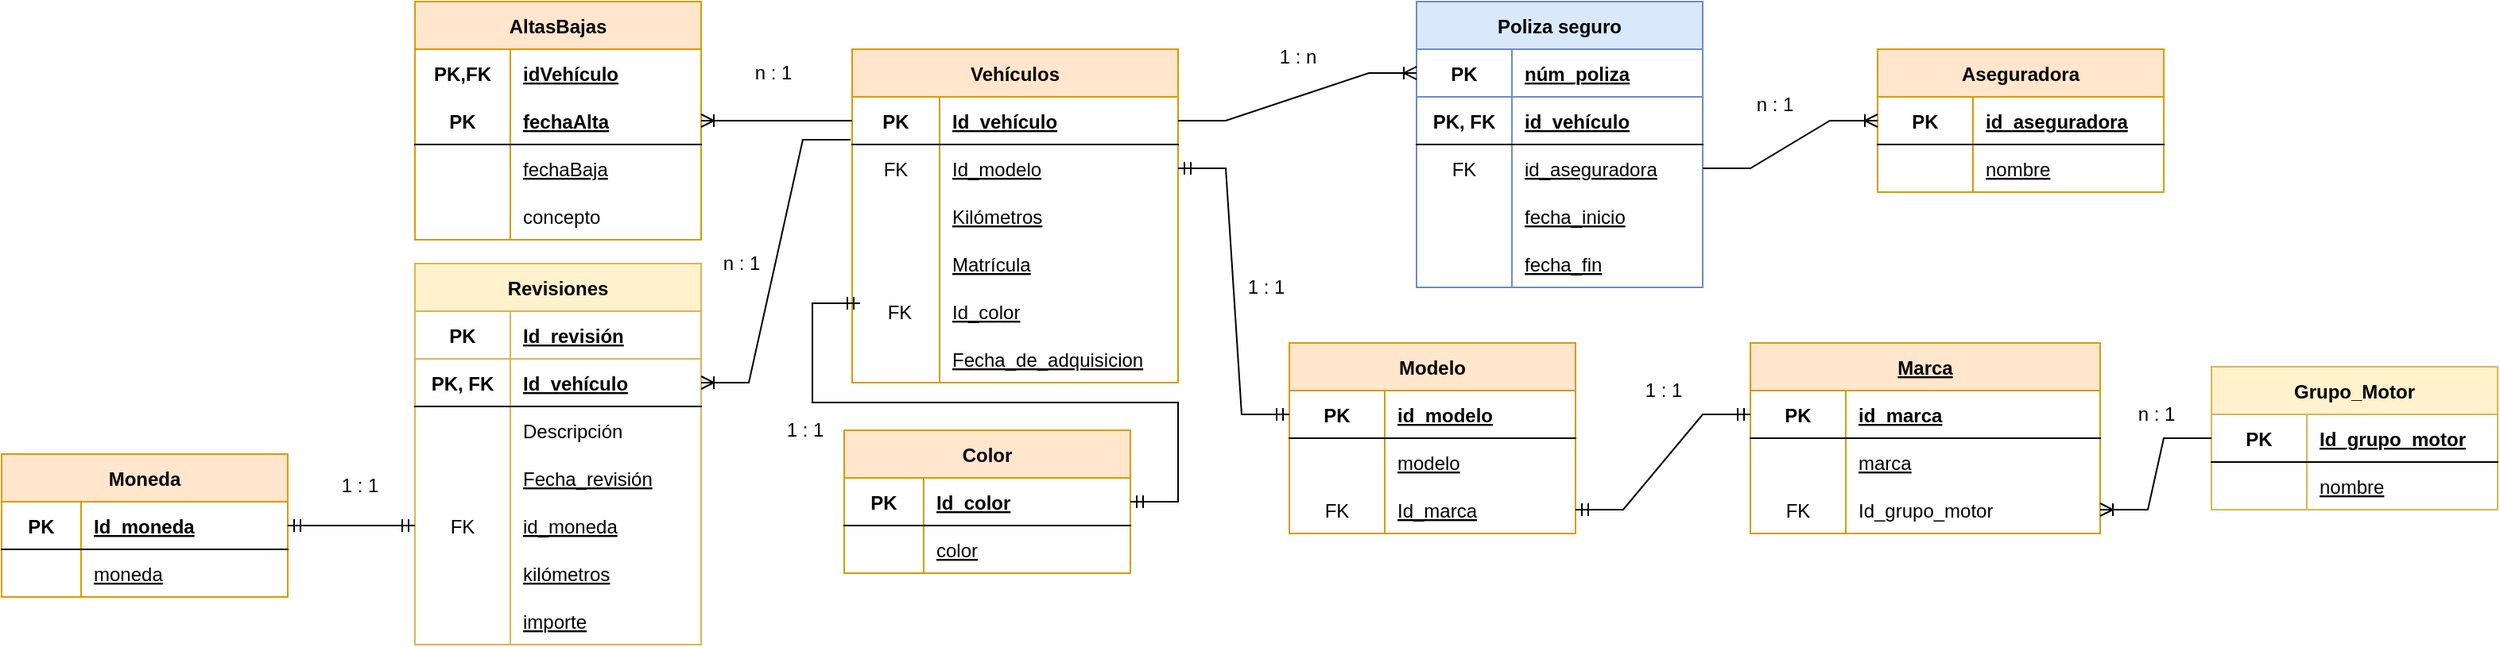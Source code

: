 <mxfile version="20.8.10" type="device"><diagram id="R2lEEEUBdFMjLlhIrx00" name="Page-1"><mxGraphModel dx="2524" dy="870" grid="1" gridSize="10" guides="1" tooltips="1" connect="1" arrows="1" fold="1" page="1" pageScale="1" pageWidth="850" pageHeight="1100" math="0" shadow="0" extFonts="Permanent Marker^https://fonts.googleapis.com/css?family=Permanent+Marker"><root><mxCell id="0"/><mxCell id="1" parent="0"/><mxCell id="cpV0m5TbGryugPwouAIj-1" value="Vehículos" style="shape=table;startSize=30;container=1;collapsible=1;childLayout=tableLayout;fixedRows=1;rowLines=0;fontStyle=1;align=center;resizeLast=1;fillColor=#ffe6cc;strokeColor=#d79b00;movable=1;resizable=1;rotatable=1;deletable=1;editable=1;connectable=1;" parent="1" vertex="1"><mxGeometry x="245" y="280" width="205" height="210" as="geometry"/></mxCell><mxCell id="cpV0m5TbGryugPwouAIj-2" value="" style="shape=tableRow;horizontal=0;startSize=0;swimlaneHead=0;swimlaneBody=0;fillColor=none;collapsible=0;dropTarget=0;points=[[0,0.5],[1,0.5]];portConstraint=eastwest;top=0;left=0;right=0;bottom=1;" parent="cpV0m5TbGryugPwouAIj-1" vertex="1"><mxGeometry y="30" width="205" height="30" as="geometry"/></mxCell><mxCell id="cpV0m5TbGryugPwouAIj-3" value="PK" style="shape=partialRectangle;connectable=0;fillColor=none;top=0;left=0;bottom=0;right=0;fontStyle=1;overflow=hidden;" parent="cpV0m5TbGryugPwouAIj-2" vertex="1"><mxGeometry width="55" height="30" as="geometry"><mxRectangle width="55" height="30" as="alternateBounds"/></mxGeometry></mxCell><mxCell id="cpV0m5TbGryugPwouAIj-4" value="Id_vehículo" style="shape=partialRectangle;connectable=0;fillColor=none;top=0;left=0;bottom=0;right=0;align=left;spacingLeft=6;fontStyle=5;overflow=hidden;" parent="cpV0m5TbGryugPwouAIj-2" vertex="1"><mxGeometry x="55" width="150" height="30" as="geometry"><mxRectangle width="150" height="30" as="alternateBounds"/></mxGeometry></mxCell><mxCell id="cpV0m5TbGryugPwouAIj-5" value="" style="shape=tableRow;horizontal=0;startSize=0;swimlaneHead=0;swimlaneBody=0;fillColor=none;collapsible=0;dropTarget=0;points=[[0,0.5],[1,0.5]];portConstraint=eastwest;top=0;left=0;right=0;bottom=0;" parent="cpV0m5TbGryugPwouAIj-1" vertex="1"><mxGeometry y="60" width="205" height="30" as="geometry"/></mxCell><mxCell id="cpV0m5TbGryugPwouAIj-6" value="FK" style="shape=partialRectangle;connectable=0;fillColor=none;top=0;left=0;bottom=0;right=0;editable=1;overflow=hidden;" parent="cpV0m5TbGryugPwouAIj-5" vertex="1"><mxGeometry width="55" height="30" as="geometry"><mxRectangle width="55" height="30" as="alternateBounds"/></mxGeometry></mxCell><mxCell id="cpV0m5TbGryugPwouAIj-7" value="Id_modelo" style="shape=partialRectangle;connectable=0;fillColor=none;top=0;left=0;bottom=0;right=0;align=left;spacingLeft=6;overflow=hidden;fontStyle=4" parent="cpV0m5TbGryugPwouAIj-5" vertex="1"><mxGeometry x="55" width="150" height="30" as="geometry"><mxRectangle width="150" height="30" as="alternateBounds"/></mxGeometry></mxCell><mxCell id="cpV0m5TbGryugPwouAIj-27" value="" style="shape=tableRow;horizontal=0;startSize=0;swimlaneHead=0;swimlaneBody=0;fillColor=none;collapsible=0;dropTarget=0;points=[[0,0.5],[1,0.5]];portConstraint=eastwest;top=0;left=0;right=0;bottom=0;" parent="cpV0m5TbGryugPwouAIj-1" vertex="1"><mxGeometry y="90" width="205" height="30" as="geometry"/></mxCell><mxCell id="cpV0m5TbGryugPwouAIj-28" value="" style="shape=partialRectangle;connectable=0;fillColor=none;top=0;left=0;bottom=0;right=0;editable=1;overflow=hidden;" parent="cpV0m5TbGryugPwouAIj-27" vertex="1"><mxGeometry width="55" height="30" as="geometry"><mxRectangle width="55" height="30" as="alternateBounds"/></mxGeometry></mxCell><mxCell id="cpV0m5TbGryugPwouAIj-29" value="Kilómetros" style="shape=partialRectangle;connectable=0;fillColor=none;top=0;left=0;bottom=0;right=0;align=left;spacingLeft=6;overflow=hidden;fontStyle=4" parent="cpV0m5TbGryugPwouAIj-27" vertex="1"><mxGeometry x="55" width="150" height="30" as="geometry"><mxRectangle width="150" height="30" as="alternateBounds"/></mxGeometry></mxCell><mxCell id="cpV0m5TbGryugPwouAIj-30" value="" style="shape=tableRow;horizontal=0;startSize=0;swimlaneHead=0;swimlaneBody=0;fillColor=none;collapsible=0;dropTarget=0;points=[[0,0.5],[1,0.5]];portConstraint=eastwest;top=0;left=0;right=0;bottom=0;" parent="cpV0m5TbGryugPwouAIj-1" vertex="1"><mxGeometry y="120" width="205" height="30" as="geometry"/></mxCell><mxCell id="cpV0m5TbGryugPwouAIj-31" value="" style="shape=partialRectangle;connectable=0;fillColor=none;top=0;left=0;bottom=0;right=0;editable=1;overflow=hidden;" parent="cpV0m5TbGryugPwouAIj-30" vertex="1"><mxGeometry width="55" height="30" as="geometry"><mxRectangle width="55" height="30" as="alternateBounds"/></mxGeometry></mxCell><mxCell id="cpV0m5TbGryugPwouAIj-32" value="Matrícula" style="shape=partialRectangle;connectable=0;fillColor=none;top=0;left=0;bottom=0;right=0;align=left;spacingLeft=6;overflow=hidden;fontStyle=4" parent="cpV0m5TbGryugPwouAIj-30" vertex="1"><mxGeometry x="55" width="150" height="30" as="geometry"><mxRectangle width="150" height="30" as="alternateBounds"/></mxGeometry></mxCell><mxCell id="cpV0m5TbGryugPwouAIj-33" value="" style="shape=tableRow;horizontal=0;startSize=0;swimlaneHead=0;swimlaneBody=0;fillColor=none;collapsible=0;dropTarget=0;points=[[0,0.5],[1,0.5]];portConstraint=eastwest;top=0;left=0;right=0;bottom=0;" parent="cpV0m5TbGryugPwouAIj-1" vertex="1"><mxGeometry y="150" width="205" height="30" as="geometry"/></mxCell><mxCell id="cpV0m5TbGryugPwouAIj-34" value="" style="shape=partialRectangle;connectable=0;fillColor=none;top=0;left=0;bottom=0;right=0;editable=1;overflow=hidden;" parent="cpV0m5TbGryugPwouAIj-33" vertex="1"><mxGeometry width="55" height="30" as="geometry"><mxRectangle width="55" height="30" as="alternateBounds"/></mxGeometry></mxCell><mxCell id="cpV0m5TbGryugPwouAIj-35" value="Id_color" style="shape=partialRectangle;connectable=0;fillColor=none;top=0;left=0;bottom=0;right=0;align=left;spacingLeft=6;overflow=hidden;fontStyle=4" parent="cpV0m5TbGryugPwouAIj-33" vertex="1"><mxGeometry x="55" width="150" height="30" as="geometry"><mxRectangle width="150" height="30" as="alternateBounds"/></mxGeometry></mxCell><mxCell id="cpV0m5TbGryugPwouAIj-36" value="" style="shape=tableRow;horizontal=0;startSize=0;swimlaneHead=0;swimlaneBody=0;fillColor=none;collapsible=0;dropTarget=0;points=[[0,0.5],[1,0.5]];portConstraint=eastwest;top=0;left=0;right=0;bottom=0;" parent="cpV0m5TbGryugPwouAIj-1" vertex="1"><mxGeometry y="180" width="205" height="30" as="geometry"/></mxCell><mxCell id="cpV0m5TbGryugPwouAIj-37" value="" style="shape=partialRectangle;connectable=0;fillColor=none;top=0;left=0;bottom=0;right=0;editable=1;overflow=hidden;" parent="cpV0m5TbGryugPwouAIj-36" vertex="1"><mxGeometry width="55" height="30" as="geometry"><mxRectangle width="55" height="30" as="alternateBounds"/></mxGeometry></mxCell><mxCell id="cpV0m5TbGryugPwouAIj-38" value="Fecha_de_adquisicion" style="shape=partialRectangle;connectable=0;fillColor=none;top=0;left=0;bottom=0;right=0;align=left;spacingLeft=6;overflow=hidden;fontStyle=4" parent="cpV0m5TbGryugPwouAIj-36" vertex="1"><mxGeometry x="55" width="150" height="30" as="geometry"><mxRectangle width="150" height="30" as="alternateBounds"/></mxGeometry></mxCell><mxCell id="cpV0m5TbGryugPwouAIj-116" value="Marca" style="shape=table;startSize=30;container=1;collapsible=1;childLayout=tableLayout;fixedRows=1;rowLines=0;fontStyle=5;align=center;resizeLast=1;fillColor=#ffe6cc;strokeColor=#d79b00;" parent="1" vertex="1"><mxGeometry x="810" y="465" width="220" height="120" as="geometry"/></mxCell><mxCell id="p0IGmn4_lNHryyfWM8o1-29" value="" style="shape=tableRow;horizontal=0;startSize=0;swimlaneHead=0;swimlaneBody=0;fillColor=none;collapsible=0;dropTarget=0;points=[[0,0.5],[1,0.5]];portConstraint=eastwest;top=0;left=0;right=0;bottom=1;" parent="cpV0m5TbGryugPwouAIj-116" vertex="1"><mxGeometry y="30" width="220" height="30" as="geometry"/></mxCell><mxCell id="p0IGmn4_lNHryyfWM8o1-30" value="PK" style="shape=partialRectangle;connectable=0;fillColor=none;top=0;left=0;bottom=0;right=0;fontStyle=1;overflow=hidden;" parent="p0IGmn4_lNHryyfWM8o1-29" vertex="1"><mxGeometry width="60" height="30" as="geometry"><mxRectangle width="60" height="30" as="alternateBounds"/></mxGeometry></mxCell><mxCell id="p0IGmn4_lNHryyfWM8o1-31" value="id_marca" style="shape=partialRectangle;connectable=0;fillColor=none;top=0;left=0;bottom=0;right=0;align=left;spacingLeft=6;fontStyle=5;overflow=hidden;" parent="p0IGmn4_lNHryyfWM8o1-29" vertex="1"><mxGeometry x="60" width="160" height="30" as="geometry"><mxRectangle width="160" height="30" as="alternateBounds"/></mxGeometry></mxCell><mxCell id="cpV0m5TbGryugPwouAIj-123" value="" style="shape=tableRow;horizontal=0;startSize=0;swimlaneHead=0;swimlaneBody=0;fillColor=none;collapsible=0;dropTarget=0;points=[[0,0.5],[1,0.5]];portConstraint=eastwest;top=0;left=0;right=0;bottom=0;" parent="cpV0m5TbGryugPwouAIj-116" vertex="1"><mxGeometry y="60" width="220" height="30" as="geometry"/></mxCell><mxCell id="cpV0m5TbGryugPwouAIj-124" value="" style="shape=partialRectangle;connectable=0;fillColor=none;top=0;left=0;bottom=0;right=0;editable=1;overflow=hidden;" parent="cpV0m5TbGryugPwouAIj-123" vertex="1"><mxGeometry width="60" height="30" as="geometry"><mxRectangle width="60" height="30" as="alternateBounds"/></mxGeometry></mxCell><mxCell id="cpV0m5TbGryugPwouAIj-125" value="marca" style="shape=partialRectangle;connectable=0;fillColor=none;top=0;left=0;bottom=0;right=0;align=left;spacingLeft=6;overflow=hidden;fontStyle=4" parent="cpV0m5TbGryugPwouAIj-123" vertex="1"><mxGeometry x="60" width="160" height="30" as="geometry"><mxRectangle width="160" height="30" as="alternateBounds"/></mxGeometry></mxCell><mxCell id="p0IGmn4_lNHryyfWM8o1-32" value="" style="shape=tableRow;horizontal=0;startSize=0;swimlaneHead=0;swimlaneBody=0;fillColor=none;collapsible=0;dropTarget=0;points=[[0,0.5],[1,0.5]];portConstraint=eastwest;top=0;left=0;right=0;bottom=0;" parent="cpV0m5TbGryugPwouAIj-116" vertex="1"><mxGeometry y="90" width="220" height="30" as="geometry"/></mxCell><mxCell id="p0IGmn4_lNHryyfWM8o1-33" value="FK" style="shape=partialRectangle;connectable=0;fillColor=none;top=0;left=0;bottom=0;right=0;editable=1;overflow=hidden;" parent="p0IGmn4_lNHryyfWM8o1-32" vertex="1"><mxGeometry width="60" height="30" as="geometry"><mxRectangle width="60" height="30" as="alternateBounds"/></mxGeometry></mxCell><mxCell id="p0IGmn4_lNHryyfWM8o1-34" value="Id_grupo_motor" style="shape=partialRectangle;connectable=0;fillColor=none;top=0;left=0;bottom=0;right=0;align=left;spacingLeft=6;overflow=hidden;fontStyle=0" parent="p0IGmn4_lNHryyfWM8o1-32" vertex="1"><mxGeometry x="60" width="160" height="30" as="geometry"><mxRectangle width="160" height="30" as="alternateBounds"/></mxGeometry></mxCell><mxCell id="cpV0m5TbGryugPwouAIj-129" value="Modelo" style="shape=table;startSize=30;container=1;collapsible=1;childLayout=tableLayout;fixedRows=1;rowLines=0;fontStyle=1;align=center;resizeLast=1;fillColor=#ffe6cc;strokeColor=#d79b00;" parent="1" vertex="1"><mxGeometry x="520" y="465" width="180" height="120" as="geometry"/></mxCell><mxCell id="cpV0m5TbGryugPwouAIj-133" value="" style="shape=tableRow;horizontal=0;startSize=0;swimlaneHead=0;swimlaneBody=0;fillColor=none;collapsible=0;dropTarget=0;points=[[0,0.5],[1,0.5]];portConstraint=eastwest;top=0;left=0;right=0;bottom=1;" parent="cpV0m5TbGryugPwouAIj-129" vertex="1"><mxGeometry y="30" width="180" height="30" as="geometry"/></mxCell><mxCell id="cpV0m5TbGryugPwouAIj-134" value="PK" style="shape=partialRectangle;connectable=0;fillColor=none;top=0;left=0;bottom=0;right=0;fontStyle=1;overflow=hidden;" parent="cpV0m5TbGryugPwouAIj-133" vertex="1"><mxGeometry width="60" height="30" as="geometry"><mxRectangle width="60" height="30" as="alternateBounds"/></mxGeometry></mxCell><mxCell id="cpV0m5TbGryugPwouAIj-135" value="id_modelo" style="shape=partialRectangle;connectable=0;fillColor=none;top=0;left=0;bottom=0;right=0;align=left;spacingLeft=6;fontStyle=5;overflow=hidden;" parent="cpV0m5TbGryugPwouAIj-133" vertex="1"><mxGeometry x="60" width="120" height="30" as="geometry"><mxRectangle width="120" height="30" as="alternateBounds"/></mxGeometry></mxCell><mxCell id="cpV0m5TbGryugPwouAIj-136" value="" style="shape=tableRow;horizontal=0;startSize=0;swimlaneHead=0;swimlaneBody=0;fillColor=none;collapsible=0;dropTarget=0;points=[[0,0.5],[1,0.5]];portConstraint=eastwest;top=0;left=0;right=0;bottom=0;" parent="cpV0m5TbGryugPwouAIj-129" vertex="1"><mxGeometry y="60" width="180" height="30" as="geometry"/></mxCell><mxCell id="cpV0m5TbGryugPwouAIj-137" value="" style="shape=partialRectangle;connectable=0;fillColor=none;top=0;left=0;bottom=0;right=0;editable=1;overflow=hidden;" parent="cpV0m5TbGryugPwouAIj-136" vertex="1"><mxGeometry width="60" height="30" as="geometry"><mxRectangle width="60" height="30" as="alternateBounds"/></mxGeometry></mxCell><mxCell id="cpV0m5TbGryugPwouAIj-138" value="modelo" style="shape=partialRectangle;connectable=0;fillColor=none;top=0;left=0;bottom=0;right=0;align=left;spacingLeft=6;overflow=hidden;fontStyle=4" parent="cpV0m5TbGryugPwouAIj-136" vertex="1"><mxGeometry x="60" width="120" height="30" as="geometry"><mxRectangle width="120" height="30" as="alternateBounds"/></mxGeometry></mxCell><mxCell id="p0IGmn4_lNHryyfWM8o1-23" value="" style="shape=tableRow;horizontal=0;startSize=0;swimlaneHead=0;swimlaneBody=0;fillColor=none;collapsible=0;dropTarget=0;points=[[0,0.5],[1,0.5]];portConstraint=eastwest;top=0;left=0;right=0;bottom=0;" parent="cpV0m5TbGryugPwouAIj-129" vertex="1"><mxGeometry y="90" width="180" height="30" as="geometry"/></mxCell><mxCell id="p0IGmn4_lNHryyfWM8o1-24" value="FK" style="shape=partialRectangle;connectable=0;fillColor=none;top=0;left=0;bottom=0;right=0;editable=1;overflow=hidden;" parent="p0IGmn4_lNHryyfWM8o1-23" vertex="1"><mxGeometry width="60" height="30" as="geometry"><mxRectangle width="60" height="30" as="alternateBounds"/></mxGeometry></mxCell><mxCell id="p0IGmn4_lNHryyfWM8o1-25" value="Id_marca" style="shape=partialRectangle;connectable=0;fillColor=none;top=0;left=0;bottom=0;right=0;align=left;spacingLeft=6;overflow=hidden;fontStyle=4" parent="p0IGmn4_lNHryyfWM8o1-23" vertex="1"><mxGeometry x="60" width="120" height="30" as="geometry"><mxRectangle width="120" height="30" as="alternateBounds"/></mxGeometry></mxCell><mxCell id="cpV0m5TbGryugPwouAIj-142" value="Aseguradora" style="shape=table;startSize=30;container=1;collapsible=1;childLayout=tableLayout;fixedRows=1;rowLines=0;fontStyle=1;align=center;resizeLast=1;fillColor=#ffe6cc;strokeColor=#d79b00;" parent="1" vertex="1"><mxGeometry x="890" y="280" width="180" height="90" as="geometry"/></mxCell><mxCell id="cpV0m5TbGryugPwouAIj-146" value="" style="shape=tableRow;horizontal=0;startSize=0;swimlaneHead=0;swimlaneBody=0;fillColor=none;collapsible=0;dropTarget=0;points=[[0,0.5],[1,0.5]];portConstraint=eastwest;top=0;left=0;right=0;bottom=1;" parent="cpV0m5TbGryugPwouAIj-142" vertex="1"><mxGeometry y="30" width="180" height="30" as="geometry"/></mxCell><mxCell id="cpV0m5TbGryugPwouAIj-147" value="PK" style="shape=partialRectangle;connectable=0;fillColor=none;top=0;left=0;bottom=0;right=0;fontStyle=1;overflow=hidden;" parent="cpV0m5TbGryugPwouAIj-146" vertex="1"><mxGeometry width="60" height="30" as="geometry"><mxRectangle width="60" height="30" as="alternateBounds"/></mxGeometry></mxCell><mxCell id="cpV0m5TbGryugPwouAIj-148" value="id_aseguradora" style="shape=partialRectangle;connectable=0;fillColor=none;top=0;left=0;bottom=0;right=0;align=left;spacingLeft=6;fontStyle=5;overflow=hidden;" parent="cpV0m5TbGryugPwouAIj-146" vertex="1"><mxGeometry x="60" width="120" height="30" as="geometry"><mxRectangle width="120" height="30" as="alternateBounds"/></mxGeometry></mxCell><mxCell id="cpV0m5TbGryugPwouAIj-149" value="" style="shape=tableRow;horizontal=0;startSize=0;swimlaneHead=0;swimlaneBody=0;fillColor=none;collapsible=0;dropTarget=0;points=[[0,0.5],[1,0.5]];portConstraint=eastwest;top=0;left=0;right=0;bottom=0;" parent="cpV0m5TbGryugPwouAIj-142" vertex="1"><mxGeometry y="60" width="180" height="30" as="geometry"/></mxCell><mxCell id="cpV0m5TbGryugPwouAIj-150" value="" style="shape=partialRectangle;connectable=0;fillColor=none;top=0;left=0;bottom=0;right=0;editable=1;overflow=hidden;" parent="cpV0m5TbGryugPwouAIj-149" vertex="1"><mxGeometry width="60" height="30" as="geometry"><mxRectangle width="60" height="30" as="alternateBounds"/></mxGeometry></mxCell><mxCell id="cpV0m5TbGryugPwouAIj-151" value="nombre" style="shape=partialRectangle;connectable=0;fillColor=none;top=0;left=0;bottom=0;right=0;align=left;spacingLeft=6;overflow=hidden;fontStyle=4" parent="cpV0m5TbGryugPwouAIj-149" vertex="1"><mxGeometry x="60" width="120" height="30" as="geometry"><mxRectangle width="120" height="30" as="alternateBounds"/></mxGeometry></mxCell><mxCell id="cpV0m5TbGryugPwouAIj-155" value="Poliza seguro" style="shape=table;startSize=30;container=1;collapsible=1;childLayout=tableLayout;fixedRows=1;rowLines=0;fontStyle=1;align=center;resizeLast=1;fillColor=#dae8fc;strokeColor=#6c8ebf;" parent="1" vertex="1"><mxGeometry x="600" y="250" width="180" height="180" as="geometry"/></mxCell><mxCell id="cpV0m5TbGryugPwouAIj-159" value="" style="shape=tableRow;horizontal=0;startSize=0;swimlaneHead=0;swimlaneBody=0;fillColor=none;collapsible=0;dropTarget=0;points=[[0,0.5],[1,0.5]];portConstraint=eastwest;top=0;left=0;right=0;bottom=1;strokeColor=inherit;" parent="cpV0m5TbGryugPwouAIj-155" vertex="1"><mxGeometry y="30" width="180" height="30" as="geometry"/></mxCell><mxCell id="cpV0m5TbGryugPwouAIj-160" value="PK" style="shape=partialRectangle;connectable=0;fillColor=none;top=0;left=0;bottom=0;right=0;fontStyle=1;overflow=hidden;" parent="cpV0m5TbGryugPwouAIj-159" vertex="1"><mxGeometry width="60" height="30" as="geometry"><mxRectangle width="60" height="30" as="alternateBounds"/></mxGeometry></mxCell><mxCell id="cpV0m5TbGryugPwouAIj-161" value="núm_poliza" style="shape=partialRectangle;connectable=0;fillColor=none;top=0;left=0;bottom=0;right=0;align=left;spacingLeft=6;fontStyle=5;overflow=hidden;" parent="cpV0m5TbGryugPwouAIj-159" vertex="1"><mxGeometry x="60" width="120" height="30" as="geometry"><mxRectangle width="120" height="30" as="alternateBounds"/></mxGeometry></mxCell><mxCell id="p0IGmn4_lNHryyfWM8o1-71" value="" style="shape=tableRow;horizontal=0;startSize=0;swimlaneHead=0;swimlaneBody=0;fillColor=none;collapsible=0;dropTarget=0;points=[[0,0.5],[1,0.5]];portConstraint=eastwest;top=0;left=0;right=0;bottom=1;" parent="cpV0m5TbGryugPwouAIj-155" vertex="1"><mxGeometry y="60" width="180" height="30" as="geometry"/></mxCell><mxCell id="p0IGmn4_lNHryyfWM8o1-72" value="PK, FK" style="shape=partialRectangle;connectable=0;fillColor=none;top=0;left=0;bottom=0;right=0;fontStyle=1;overflow=hidden;" parent="p0IGmn4_lNHryyfWM8o1-71" vertex="1"><mxGeometry width="60" height="30" as="geometry"><mxRectangle width="60" height="30" as="alternateBounds"/></mxGeometry></mxCell><mxCell id="p0IGmn4_lNHryyfWM8o1-73" value="id_vehículo" style="shape=partialRectangle;connectable=0;fillColor=none;top=0;left=0;bottom=0;right=0;align=left;spacingLeft=6;fontStyle=5;overflow=hidden;" parent="p0IGmn4_lNHryyfWM8o1-71" vertex="1"><mxGeometry x="60" width="120" height="30" as="geometry"><mxRectangle width="120" height="30" as="alternateBounds"/></mxGeometry></mxCell><mxCell id="cpV0m5TbGryugPwouAIj-162" value="" style="shape=tableRow;horizontal=0;startSize=0;swimlaneHead=0;swimlaneBody=0;fillColor=none;collapsible=0;dropTarget=0;points=[[0,0.5],[1,0.5]];portConstraint=eastwest;top=0;left=0;right=0;bottom=0;" parent="cpV0m5TbGryugPwouAIj-155" vertex="1"><mxGeometry y="90" width="180" height="30" as="geometry"/></mxCell><mxCell id="cpV0m5TbGryugPwouAIj-163" value="FK" style="shape=partialRectangle;connectable=0;fillColor=none;top=0;left=0;bottom=0;right=0;editable=1;overflow=hidden;" parent="cpV0m5TbGryugPwouAIj-162" vertex="1"><mxGeometry width="60" height="30" as="geometry"><mxRectangle width="60" height="30" as="alternateBounds"/></mxGeometry></mxCell><mxCell id="cpV0m5TbGryugPwouAIj-164" value="id_aseguradora" style="shape=partialRectangle;connectable=0;fillColor=none;top=0;left=0;bottom=0;right=0;align=left;spacingLeft=6;overflow=hidden;fontStyle=4" parent="cpV0m5TbGryugPwouAIj-162" vertex="1"><mxGeometry x="60" width="120" height="30" as="geometry"><mxRectangle width="120" height="30" as="alternateBounds"/></mxGeometry></mxCell><mxCell id="cpV0m5TbGryugPwouAIj-165" value="" style="shape=tableRow;horizontal=0;startSize=0;swimlaneHead=0;swimlaneBody=0;fillColor=none;collapsible=0;dropTarget=0;points=[[0,0.5],[1,0.5]];portConstraint=eastwest;top=0;left=0;right=0;bottom=0;" parent="cpV0m5TbGryugPwouAIj-155" vertex="1"><mxGeometry y="120" width="180" height="30" as="geometry"/></mxCell><mxCell id="cpV0m5TbGryugPwouAIj-166" value="" style="shape=partialRectangle;connectable=0;fillColor=none;top=0;left=0;bottom=0;right=0;editable=1;overflow=hidden;" parent="cpV0m5TbGryugPwouAIj-165" vertex="1"><mxGeometry width="60" height="30" as="geometry"><mxRectangle width="60" height="30" as="alternateBounds"/></mxGeometry></mxCell><mxCell id="cpV0m5TbGryugPwouAIj-167" value="fecha_inicio" style="shape=partialRectangle;connectable=0;fillColor=none;top=0;left=0;bottom=0;right=0;align=left;spacingLeft=6;overflow=hidden;fontStyle=4" parent="cpV0m5TbGryugPwouAIj-165" vertex="1"><mxGeometry x="60" width="120" height="30" as="geometry"><mxRectangle width="120" height="30" as="alternateBounds"/></mxGeometry></mxCell><mxCell id="p0IGmn4_lNHryyfWM8o1-36" value="" style="shape=tableRow;horizontal=0;startSize=0;swimlaneHead=0;swimlaneBody=0;fillColor=none;collapsible=0;dropTarget=0;points=[[0,0.5],[1,0.5]];portConstraint=eastwest;top=0;left=0;right=0;bottom=0;" parent="cpV0m5TbGryugPwouAIj-155" vertex="1"><mxGeometry y="150" width="180" height="30" as="geometry"/></mxCell><mxCell id="p0IGmn4_lNHryyfWM8o1-37" value="" style="shape=partialRectangle;connectable=0;fillColor=none;top=0;left=0;bottom=0;right=0;editable=1;overflow=hidden;" parent="p0IGmn4_lNHryyfWM8o1-36" vertex="1"><mxGeometry width="60" height="30" as="geometry"><mxRectangle width="60" height="30" as="alternateBounds"/></mxGeometry></mxCell><mxCell id="p0IGmn4_lNHryyfWM8o1-38" value="fecha_fin" style="shape=partialRectangle;connectable=0;fillColor=none;top=0;left=0;bottom=0;right=0;align=left;spacingLeft=6;overflow=hidden;fontStyle=4" parent="p0IGmn4_lNHryyfWM8o1-36" vertex="1"><mxGeometry x="60" width="120" height="30" as="geometry"><mxRectangle width="120" height="30" as="alternateBounds"/></mxGeometry></mxCell><mxCell id="cpV0m5TbGryugPwouAIj-181" value="Color" style="shape=table;startSize=30;container=1;collapsible=1;childLayout=tableLayout;fixedRows=1;rowLines=0;fontStyle=1;align=center;resizeLast=1;fillColor=#ffe6cc;strokeColor=#d79b00;" parent="1" vertex="1"><mxGeometry x="240" y="520" width="180" height="90" as="geometry"/></mxCell><mxCell id="cpV0m5TbGryugPwouAIj-182" value="" style="shape=tableRow;horizontal=0;startSize=0;swimlaneHead=0;swimlaneBody=0;fillColor=none;collapsible=0;dropTarget=0;points=[[0,0.5],[1,0.5]];portConstraint=eastwest;top=0;left=0;right=0;bottom=1;" parent="cpV0m5TbGryugPwouAIj-181" vertex="1"><mxGeometry y="30" width="180" height="30" as="geometry"/></mxCell><mxCell id="cpV0m5TbGryugPwouAIj-183" value="PK" style="shape=partialRectangle;connectable=0;fillColor=none;top=0;left=0;bottom=0;right=0;fontStyle=1;overflow=hidden;" parent="cpV0m5TbGryugPwouAIj-182" vertex="1"><mxGeometry width="50" height="30" as="geometry"><mxRectangle width="50" height="30" as="alternateBounds"/></mxGeometry></mxCell><mxCell id="cpV0m5TbGryugPwouAIj-184" value="Id_color" style="shape=partialRectangle;connectable=0;fillColor=none;top=0;left=0;bottom=0;right=0;align=left;spacingLeft=6;fontStyle=5;overflow=hidden;" parent="cpV0m5TbGryugPwouAIj-182" vertex="1"><mxGeometry x="50" width="130" height="30" as="geometry"><mxRectangle width="130" height="30" as="alternateBounds"/></mxGeometry></mxCell><mxCell id="cpV0m5TbGryugPwouAIj-185" value="" style="shape=tableRow;horizontal=0;startSize=0;swimlaneHead=0;swimlaneBody=0;fillColor=none;collapsible=0;dropTarget=0;points=[[0,0.5],[1,0.5]];portConstraint=eastwest;top=0;left=0;right=0;bottom=0;" parent="cpV0m5TbGryugPwouAIj-181" vertex="1"><mxGeometry y="60" width="180" height="30" as="geometry"/></mxCell><mxCell id="cpV0m5TbGryugPwouAIj-186" value="" style="shape=partialRectangle;connectable=0;fillColor=none;top=0;left=0;bottom=0;right=0;editable=1;overflow=hidden;" parent="cpV0m5TbGryugPwouAIj-185" vertex="1"><mxGeometry width="50" height="30" as="geometry"><mxRectangle width="50" height="30" as="alternateBounds"/></mxGeometry></mxCell><mxCell id="cpV0m5TbGryugPwouAIj-187" value="color" style="shape=partialRectangle;connectable=0;fillColor=none;top=0;left=0;bottom=0;right=0;align=left;spacingLeft=6;overflow=hidden;fontStyle=4" parent="cpV0m5TbGryugPwouAIj-185" vertex="1"><mxGeometry x="50" width="130" height="30" as="geometry"><mxRectangle width="130" height="30" as="alternateBounds"/></mxGeometry></mxCell><mxCell id="cpV0m5TbGryugPwouAIj-194" value="Revisiones" style="shape=table;startSize=30;container=1;collapsible=1;childLayout=tableLayout;fixedRows=1;rowLines=0;fontStyle=1;align=center;resizeLast=1;fillColor=#fff2cc;strokeColor=#d6b656;" parent="1" vertex="1"><mxGeometry x="-30" y="415" width="180" height="240" as="geometry"/></mxCell><mxCell id="cpV0m5TbGryugPwouAIj-198" value="" style="shape=tableRow;horizontal=0;startSize=0;swimlaneHead=0;swimlaneBody=0;fillColor=none;collapsible=0;dropTarget=0;points=[[0,0.5],[1,0.5]];portConstraint=eastwest;top=0;left=0;right=0;bottom=1;strokeColor=inherit;swimlaneLine=1;" parent="cpV0m5TbGryugPwouAIj-194" vertex="1"><mxGeometry y="30" width="180" height="30" as="geometry"/></mxCell><mxCell id="cpV0m5TbGryugPwouAIj-199" value="PK" style="shape=partialRectangle;connectable=0;fillColor=none;top=0;left=0;bottom=0;right=0;fontStyle=1;overflow=hidden;" parent="cpV0m5TbGryugPwouAIj-198" vertex="1"><mxGeometry width="60" height="30" as="geometry"><mxRectangle width="60" height="30" as="alternateBounds"/></mxGeometry></mxCell><mxCell id="cpV0m5TbGryugPwouAIj-200" value="Id_revisión" style="shape=partialRectangle;connectable=0;fillColor=none;top=0;left=0;bottom=0;right=0;align=left;spacingLeft=6;fontStyle=5;overflow=hidden;" parent="cpV0m5TbGryugPwouAIj-198" vertex="1"><mxGeometry x="60" width="120" height="30" as="geometry"><mxRectangle width="120" height="30" as="alternateBounds"/></mxGeometry></mxCell><mxCell id="p0IGmn4_lNHryyfWM8o1-68" value="" style="shape=tableRow;horizontal=0;startSize=0;swimlaneHead=0;swimlaneBody=0;fillColor=none;collapsible=0;dropTarget=0;points=[[0,0.5],[1,0.5]];portConstraint=eastwest;top=0;left=0;right=0;bottom=1;" parent="cpV0m5TbGryugPwouAIj-194" vertex="1"><mxGeometry y="60" width="180" height="30" as="geometry"/></mxCell><mxCell id="p0IGmn4_lNHryyfWM8o1-69" value="PK, FK" style="shape=partialRectangle;connectable=0;fillColor=none;top=0;left=0;bottom=0;right=0;fontStyle=1;overflow=hidden;" parent="p0IGmn4_lNHryyfWM8o1-68" vertex="1"><mxGeometry width="60" height="30" as="geometry"><mxRectangle width="60" height="30" as="alternateBounds"/></mxGeometry></mxCell><mxCell id="p0IGmn4_lNHryyfWM8o1-70" value="Id_vehículo" style="shape=partialRectangle;connectable=0;fillColor=none;top=0;left=0;bottom=0;right=0;align=left;spacingLeft=6;fontStyle=5;overflow=hidden;" parent="p0IGmn4_lNHryyfWM8o1-68" vertex="1"><mxGeometry x="60" width="120" height="30" as="geometry"><mxRectangle width="120" height="30" as="alternateBounds"/></mxGeometry></mxCell><mxCell id="cpV0m5TbGryugPwouAIj-201" value="" style="shape=tableRow;horizontal=0;startSize=0;swimlaneHead=0;swimlaneBody=0;fillColor=none;collapsible=0;dropTarget=0;points=[[0,0.5],[1,0.5]];portConstraint=eastwest;top=0;left=0;right=0;bottom=0;" parent="cpV0m5TbGryugPwouAIj-194" vertex="1"><mxGeometry y="90" width="180" height="30" as="geometry"/></mxCell><mxCell id="cpV0m5TbGryugPwouAIj-202" value="" style="shape=partialRectangle;connectable=0;fillColor=none;top=0;left=0;bottom=0;right=0;editable=1;overflow=hidden;" parent="cpV0m5TbGryugPwouAIj-201" vertex="1"><mxGeometry width="60" height="30" as="geometry"><mxRectangle width="60" height="30" as="alternateBounds"/></mxGeometry></mxCell><mxCell id="cpV0m5TbGryugPwouAIj-203" value="Descripción" style="shape=partialRectangle;connectable=0;fillColor=none;top=0;left=0;bottom=0;right=0;align=left;spacingLeft=6;overflow=hidden;" parent="cpV0m5TbGryugPwouAIj-201" vertex="1"><mxGeometry x="60" width="120" height="30" as="geometry"><mxRectangle width="120" height="30" as="alternateBounds"/></mxGeometry></mxCell><mxCell id="cpV0m5TbGryugPwouAIj-204" value="" style="shape=tableRow;horizontal=0;startSize=0;swimlaneHead=0;swimlaneBody=0;fillColor=none;collapsible=0;dropTarget=0;points=[[0,0.5],[1,0.5]];portConstraint=eastwest;top=0;left=0;right=0;bottom=0;" parent="cpV0m5TbGryugPwouAIj-194" vertex="1"><mxGeometry y="120" width="180" height="30" as="geometry"/></mxCell><mxCell id="cpV0m5TbGryugPwouAIj-205" value="" style="shape=partialRectangle;connectable=0;fillColor=none;top=0;left=0;bottom=0;right=0;editable=1;overflow=hidden;" parent="cpV0m5TbGryugPwouAIj-204" vertex="1"><mxGeometry width="60" height="30" as="geometry"><mxRectangle width="60" height="30" as="alternateBounds"/></mxGeometry></mxCell><mxCell id="cpV0m5TbGryugPwouAIj-206" value="Fecha_revisión" style="shape=partialRectangle;connectable=0;fillColor=none;top=0;left=0;bottom=0;right=0;align=left;spacingLeft=6;overflow=hidden;fontStyle=4" parent="cpV0m5TbGryugPwouAIj-204" vertex="1"><mxGeometry x="60" width="120" height="30" as="geometry"><mxRectangle width="120" height="30" as="alternateBounds"/></mxGeometry></mxCell><mxCell id="cpV0m5TbGryugPwouAIj-257" value="" style="shape=tableRow;horizontal=0;startSize=0;swimlaneHead=0;swimlaneBody=0;fillColor=none;collapsible=0;dropTarget=0;points=[[0,0.5],[1,0.5]];portConstraint=eastwest;top=0;left=0;right=0;bottom=0;" parent="cpV0m5TbGryugPwouAIj-194" vertex="1"><mxGeometry y="150" width="180" height="30" as="geometry"/></mxCell><mxCell id="cpV0m5TbGryugPwouAIj-258" value="FK" style="shape=partialRectangle;connectable=0;fillColor=none;top=0;left=0;bottom=0;right=0;editable=1;overflow=hidden;" parent="cpV0m5TbGryugPwouAIj-257" vertex="1"><mxGeometry width="60" height="30" as="geometry"><mxRectangle width="60" height="30" as="alternateBounds"/></mxGeometry></mxCell><mxCell id="cpV0m5TbGryugPwouAIj-259" value="id_moneda" style="shape=partialRectangle;connectable=0;fillColor=none;top=0;left=0;bottom=0;right=0;align=left;spacingLeft=6;overflow=hidden;fontStyle=4" parent="cpV0m5TbGryugPwouAIj-257" vertex="1"><mxGeometry x="60" width="120" height="30" as="geometry"><mxRectangle width="120" height="30" as="alternateBounds"/></mxGeometry></mxCell><mxCell id="p0IGmn4_lNHryyfWM8o1-15" value="" style="shape=tableRow;horizontal=0;startSize=0;swimlaneHead=0;swimlaneBody=0;fillColor=none;collapsible=0;dropTarget=0;points=[[0,0.5],[1,0.5]];portConstraint=eastwest;top=0;left=0;right=0;bottom=0;" parent="cpV0m5TbGryugPwouAIj-194" vertex="1"><mxGeometry y="180" width="180" height="30" as="geometry"/></mxCell><mxCell id="p0IGmn4_lNHryyfWM8o1-16" value="" style="shape=partialRectangle;connectable=0;fillColor=none;top=0;left=0;bottom=0;right=0;editable=1;overflow=hidden;" parent="p0IGmn4_lNHryyfWM8o1-15" vertex="1"><mxGeometry width="60" height="30" as="geometry"><mxRectangle width="60" height="30" as="alternateBounds"/></mxGeometry></mxCell><mxCell id="p0IGmn4_lNHryyfWM8o1-17" value="kilómetros" style="shape=partialRectangle;connectable=0;fillColor=none;top=0;left=0;bottom=0;right=0;align=left;spacingLeft=6;overflow=hidden;fontStyle=4" parent="p0IGmn4_lNHryyfWM8o1-15" vertex="1"><mxGeometry x="60" width="120" height="30" as="geometry"><mxRectangle width="120" height="30" as="alternateBounds"/></mxGeometry></mxCell><mxCell id="p0IGmn4_lNHryyfWM8o1-39" value="" style="shape=tableRow;horizontal=0;startSize=0;swimlaneHead=0;swimlaneBody=0;fillColor=none;collapsible=0;dropTarget=0;points=[[0,0.5],[1,0.5]];portConstraint=eastwest;top=0;left=0;right=0;bottom=0;" parent="cpV0m5TbGryugPwouAIj-194" vertex="1"><mxGeometry y="210" width="180" height="30" as="geometry"/></mxCell><mxCell id="p0IGmn4_lNHryyfWM8o1-40" value="" style="shape=partialRectangle;connectable=0;fillColor=none;top=0;left=0;bottom=0;right=0;editable=1;overflow=hidden;" parent="p0IGmn4_lNHryyfWM8o1-39" vertex="1"><mxGeometry width="60" height="30" as="geometry"><mxRectangle width="60" height="30" as="alternateBounds"/></mxGeometry></mxCell><mxCell id="p0IGmn4_lNHryyfWM8o1-41" value="importe" style="shape=partialRectangle;connectable=0;fillColor=none;top=0;left=0;bottom=0;right=0;align=left;spacingLeft=6;overflow=hidden;fontStyle=4" parent="p0IGmn4_lNHryyfWM8o1-39" vertex="1"><mxGeometry x="60" width="120" height="30" as="geometry"><mxRectangle width="120" height="30" as="alternateBounds"/></mxGeometry></mxCell><mxCell id="cpV0m5TbGryugPwouAIj-207" value="Grupo_Motor" style="shape=table;startSize=30;container=1;collapsible=1;childLayout=tableLayout;fixedRows=1;rowLines=0;fontStyle=1;align=center;resizeLast=1;fillColor=#fff2cc;strokeColor=#d6b656;" parent="1" vertex="1"><mxGeometry x="1100" y="480" width="180" height="90" as="geometry"/></mxCell><mxCell id="cpV0m5TbGryugPwouAIj-211" value="" style="shape=tableRow;horizontal=0;startSize=0;swimlaneHead=0;swimlaneBody=0;fillColor=none;collapsible=0;dropTarget=0;points=[[0,0.5],[1,0.5]];portConstraint=eastwest;top=0;left=0;right=0;bottom=1;" parent="cpV0m5TbGryugPwouAIj-207" vertex="1"><mxGeometry y="30" width="180" height="30" as="geometry"/></mxCell><mxCell id="cpV0m5TbGryugPwouAIj-212" value="PK" style="shape=partialRectangle;connectable=0;fillColor=none;top=0;left=0;bottom=0;right=0;fontStyle=1;overflow=hidden;" parent="cpV0m5TbGryugPwouAIj-211" vertex="1"><mxGeometry width="60" height="30" as="geometry"><mxRectangle width="60" height="30" as="alternateBounds"/></mxGeometry></mxCell><mxCell id="cpV0m5TbGryugPwouAIj-213" value="Id_grupo_motor" style="shape=partialRectangle;connectable=0;fillColor=none;top=0;left=0;bottom=0;right=0;align=left;spacingLeft=6;fontStyle=5;overflow=hidden;" parent="cpV0m5TbGryugPwouAIj-211" vertex="1"><mxGeometry x="60" width="120" height="30" as="geometry"><mxRectangle width="120" height="30" as="alternateBounds"/></mxGeometry></mxCell><mxCell id="cpV0m5TbGryugPwouAIj-214" value="" style="shape=tableRow;horizontal=0;startSize=0;swimlaneHead=0;swimlaneBody=0;fillColor=none;collapsible=0;dropTarget=0;points=[[0,0.5],[1,0.5]];portConstraint=eastwest;top=0;left=0;right=0;bottom=0;" parent="cpV0m5TbGryugPwouAIj-207" vertex="1"><mxGeometry y="60" width="180" height="30" as="geometry"/></mxCell><mxCell id="cpV0m5TbGryugPwouAIj-215" value="" style="shape=partialRectangle;connectable=0;fillColor=none;top=0;left=0;bottom=0;right=0;editable=1;overflow=hidden;" parent="cpV0m5TbGryugPwouAIj-214" vertex="1"><mxGeometry width="60" height="30" as="geometry"><mxRectangle width="60" height="30" as="alternateBounds"/></mxGeometry></mxCell><mxCell id="cpV0m5TbGryugPwouAIj-216" value="nombre" style="shape=partialRectangle;connectable=0;fillColor=none;top=0;left=0;bottom=0;right=0;align=left;spacingLeft=6;overflow=hidden;fontStyle=4" parent="cpV0m5TbGryugPwouAIj-214" vertex="1"><mxGeometry x="60" width="120" height="30" as="geometry"><mxRectangle width="120" height="30" as="alternateBounds"/></mxGeometry></mxCell><mxCell id="cpV0m5TbGryugPwouAIj-220" value="" style="edgeStyle=entityRelationEdgeStyle;fontSize=12;html=1;endArrow=ERoneToMany;rounded=0;entryX=1;entryY=0.5;entryDx=0;entryDy=0;exitX=0;exitY=0.5;exitDx=0;exitDy=0;" parent="1" source="cpV0m5TbGryugPwouAIj-211" target="p0IGmn4_lNHryyfWM8o1-32" edge="1"><mxGeometry width="100" height="100" relative="1" as="geometry"><mxPoint x="1150" y="475" as="sourcePoint"/><mxPoint x="1110" y="495" as="targetPoint"/></mxGeometry></mxCell><mxCell id="cpV0m5TbGryugPwouAIj-232" value="" style="edgeStyle=entityRelationEdgeStyle;fontSize=12;html=1;endArrow=ERmandOne;startArrow=ERmandOne;rounded=0;exitX=1;exitY=0.5;exitDx=0;exitDy=0;" parent="1" source="cpV0m5TbGryugPwouAIj-182" edge="1"><mxGeometry width="100" height="100" relative="1" as="geometry"><mxPoint x="170" y="530" as="sourcePoint"/><mxPoint x="250" y="440" as="targetPoint"/></mxGeometry></mxCell><mxCell id="cpV0m5TbGryugPwouAIj-241" value="" style="edgeStyle=entityRelationEdgeStyle;fontSize=12;html=1;endArrow=ERoneToMany;rounded=0;exitX=-0.005;exitY=-0.1;exitDx=0;exitDy=0;exitPerimeter=0;entryX=1;entryY=0.5;entryDx=0;entryDy=0;" parent="1" source="cpV0m5TbGryugPwouAIj-5" target="p0IGmn4_lNHryyfWM8o1-68" edge="1"><mxGeometry width="100" height="100" relative="1" as="geometry"><mxPoint x="310" y="630" as="sourcePoint"/><mxPoint x="180" y="610" as="targetPoint"/></mxGeometry></mxCell><mxCell id="cpV0m5TbGryugPwouAIj-248" value="FK" style="shape=partialRectangle;connectable=0;fillColor=none;top=0;left=0;bottom=0;right=0;fontStyle=0;overflow=hidden;" parent="1" vertex="1"><mxGeometry x="245" y="430" width="60" height="30" as="geometry"><mxRectangle width="60" height="30" as="alternateBounds"/></mxGeometry></mxCell><mxCell id="cpV0m5TbGryugPwouAIj-249" value="Moneda" style="shape=table;startSize=30;container=1;collapsible=1;childLayout=tableLayout;fixedRows=1;rowLines=0;fontStyle=1;align=center;resizeLast=1;fillColor=#ffe6cc;strokeColor=#d79b00;" parent="1" vertex="1"><mxGeometry x="-290" y="535" width="180" height="90" as="geometry"/></mxCell><mxCell id="cpV0m5TbGryugPwouAIj-250" value="" style="shape=tableRow;horizontal=0;startSize=0;swimlaneHead=0;swimlaneBody=0;fillColor=none;collapsible=0;dropTarget=0;points=[[0,0.5],[1,0.5]];portConstraint=eastwest;top=0;left=0;right=0;bottom=1;" parent="cpV0m5TbGryugPwouAIj-249" vertex="1"><mxGeometry y="30" width="180" height="30" as="geometry"/></mxCell><mxCell id="cpV0m5TbGryugPwouAIj-251" value="PK" style="shape=partialRectangle;connectable=0;fillColor=none;top=0;left=0;bottom=0;right=0;fontStyle=1;overflow=hidden;" parent="cpV0m5TbGryugPwouAIj-250" vertex="1"><mxGeometry width="50" height="30" as="geometry"><mxRectangle width="50" height="30" as="alternateBounds"/></mxGeometry></mxCell><mxCell id="cpV0m5TbGryugPwouAIj-252" value="Id_moneda" style="shape=partialRectangle;connectable=0;fillColor=none;top=0;left=0;bottom=0;right=0;align=left;spacingLeft=6;fontStyle=5;overflow=hidden;" parent="cpV0m5TbGryugPwouAIj-250" vertex="1"><mxGeometry x="50" width="130" height="30" as="geometry"><mxRectangle width="130" height="30" as="alternateBounds"/></mxGeometry></mxCell><mxCell id="cpV0m5TbGryugPwouAIj-253" value="" style="shape=tableRow;horizontal=0;startSize=0;swimlaneHead=0;swimlaneBody=0;fillColor=none;collapsible=0;dropTarget=0;points=[[0,0.5],[1,0.5]];portConstraint=eastwest;top=0;left=0;right=0;bottom=0;" parent="cpV0m5TbGryugPwouAIj-249" vertex="1"><mxGeometry y="60" width="180" height="30" as="geometry"/></mxCell><mxCell id="cpV0m5TbGryugPwouAIj-254" value="" style="shape=partialRectangle;connectable=0;fillColor=none;top=0;left=0;bottom=0;right=0;editable=1;overflow=hidden;" parent="cpV0m5TbGryugPwouAIj-253" vertex="1"><mxGeometry width="50" height="30" as="geometry"><mxRectangle width="50" height="30" as="alternateBounds"/></mxGeometry></mxCell><mxCell id="cpV0m5TbGryugPwouAIj-255" value="moneda" style="shape=partialRectangle;connectable=0;fillColor=none;top=0;left=0;bottom=0;right=0;align=left;spacingLeft=6;overflow=hidden;fontStyle=4" parent="cpV0m5TbGryugPwouAIj-253" vertex="1"><mxGeometry x="50" width="130" height="30" as="geometry"><mxRectangle width="130" height="30" as="alternateBounds"/></mxGeometry></mxCell><mxCell id="cpV0m5TbGryugPwouAIj-256" value="" style="edgeStyle=entityRelationEdgeStyle;fontSize=12;html=1;endArrow=ERmandOne;startArrow=ERmandOne;rounded=0;" parent="1" source="cpV0m5TbGryugPwouAIj-250" target="cpV0m5TbGryugPwouAIj-257" edge="1"><mxGeometry width="100" height="100" relative="1" as="geometry"><mxPoint x="-30.0" y="465.0" as="sourcePoint"/><mxPoint x="20" y="555" as="targetPoint"/></mxGeometry></mxCell><mxCell id="cpV0m5TbGryugPwouAIj-260" value="" style="shape=partialRectangle;connectable=0;fillColor=none;top=0;left=0;bottom=0;right=0;fontStyle=0;overflow=hidden;" parent="1" vertex="1"><mxGeometry x="-30" y="535" width="60" height="30" as="geometry"><mxRectangle width="60" height="30" as="alternateBounds"/></mxGeometry></mxCell><mxCell id="cpV0m5TbGryugPwouAIj-261" value="1 : 1" style="text;html=1;align=center;verticalAlign=middle;resizable=0;points=[];autosize=1;strokeColor=none;fillColor=none;" parent="1" vertex="1"><mxGeometry x="-90" y="540" width="50" height="30" as="geometry"/></mxCell><mxCell id="cpV0m5TbGryugPwouAIj-262" value="" style="edgeStyle=entityRelationEdgeStyle;fontSize=12;html=1;endArrow=ERoneToMany;rounded=0;exitX=1;exitY=0.5;exitDx=0;exitDy=0;entryX=0;entryY=0.5;entryDx=0;entryDy=0;" parent="1" source="cpV0m5TbGryugPwouAIj-162" target="cpV0m5TbGryugPwouAIj-146" edge="1"><mxGeometry width="100" height="100" relative="1" as="geometry"><mxPoint x="790" y="440" as="sourcePoint"/><mxPoint x="920" y="295" as="targetPoint"/></mxGeometry></mxCell><mxCell id="cpV0m5TbGryugPwouAIj-263" value="" style="edgeStyle=entityRelationEdgeStyle;fontSize=12;html=1;endArrow=ERoneToMany;rounded=0;entryX=0;entryY=0.5;entryDx=0;entryDy=0;exitX=1;exitY=0.5;exitDx=0;exitDy=0;" parent="1" source="cpV0m5TbGryugPwouAIj-2" target="cpV0m5TbGryugPwouAIj-159" edge="1"><mxGeometry width="100" height="100" relative="1" as="geometry"><mxPoint x="490" y="540" as="sourcePoint"/><mxPoint x="580" y="485" as="targetPoint"/></mxGeometry></mxCell><mxCell id="cpV0m5TbGryugPwouAIj-265" value="n : 1" style="text;html=1;align=center;verticalAlign=middle;resizable=0;points=[];autosize=1;strokeColor=none;fillColor=none;" parent="1" vertex="1"><mxGeometry x="150" y="400" width="50" height="30" as="geometry"/></mxCell><mxCell id="cpV0m5TbGryugPwouAIj-266" value="1 : 1" style="text;html=1;align=center;verticalAlign=middle;resizable=0;points=[];autosize=1;strokeColor=none;fillColor=none;" parent="1" vertex="1"><mxGeometry x="190" y="505" width="50" height="30" as="geometry"/></mxCell><mxCell id="cpV0m5TbGryugPwouAIj-267" value="1 : n" style="text;html=1;align=center;verticalAlign=middle;resizable=0;points=[];autosize=1;strokeColor=none;fillColor=none;" parent="1" vertex="1"><mxGeometry x="500" y="270" width="50" height="30" as="geometry"/></mxCell><mxCell id="cpV0m5TbGryugPwouAIj-268" value="n : 1" style="text;html=1;align=center;verticalAlign=middle;resizable=0;points=[];autosize=1;strokeColor=none;fillColor=none;" parent="1" vertex="1"><mxGeometry x="800" y="300" width="50" height="30" as="geometry"/></mxCell><mxCell id="cpV0m5TbGryugPwouAIj-269" value="" style="edgeStyle=entityRelationEdgeStyle;fontSize=12;html=1;endArrow=ERmandOne;startArrow=ERmandOne;rounded=0;exitX=1;exitY=0.5;exitDx=0;exitDy=0;entryX=0;entryY=0.5;entryDx=0;entryDy=0;" parent="1" source="cpV0m5TbGryugPwouAIj-5" target="cpV0m5TbGryugPwouAIj-133" edge="1"><mxGeometry width="100" height="100" relative="1" as="geometry"><mxPoint x="470" y="340" as="sourcePoint"/><mxPoint x="580" y="325" as="targetPoint"/></mxGeometry></mxCell><mxCell id="p0IGmn4_lNHryyfWM8o1-19" value="1 : 1" style="text;html=1;align=center;verticalAlign=middle;resizable=0;points=[];autosize=1;strokeColor=none;fillColor=none;" parent="1" vertex="1"><mxGeometry x="480" y="415" width="50" height="30" as="geometry"/></mxCell><mxCell id="p0IGmn4_lNHryyfWM8o1-20" value="1 : 1" style="text;html=1;align=center;verticalAlign=middle;resizable=0;points=[];autosize=1;strokeColor=none;fillColor=none;" parent="1" vertex="1"><mxGeometry x="730" y="480" width="50" height="30" as="geometry"/></mxCell><mxCell id="p0IGmn4_lNHryyfWM8o1-21" value="n : 1" style="text;html=1;align=center;verticalAlign=middle;resizable=0;points=[];autosize=1;strokeColor=none;fillColor=none;" parent="1" vertex="1"><mxGeometry x="1040" y="495" width="50" height="30" as="geometry"/></mxCell><mxCell id="p0IGmn4_lNHryyfWM8o1-22" value="" style="edgeStyle=entityRelationEdgeStyle;fontSize=12;html=1;endArrow=ERmandOne;startArrow=ERmandOne;rounded=0;exitX=1;exitY=0.5;exitDx=0;exitDy=0;entryX=0;entryY=0.5;entryDx=0;entryDy=0;" parent="1" source="p0IGmn4_lNHryyfWM8o1-23" target="p0IGmn4_lNHryyfWM8o1-29" edge="1"><mxGeometry width="100" height="100" relative="1" as="geometry"><mxPoint x="710" y="475" as="sourcePoint"/><mxPoint x="830" y="475" as="targetPoint"/></mxGeometry></mxCell><mxCell id="6EKTBWJ8eNiGBfuLCzxh-1" value="AltasBajas" style="shape=table;startSize=30;container=1;collapsible=1;childLayout=tableLayout;fixedRows=1;rowLines=0;fontStyle=1;align=center;resizeLast=1;fillColor=#ffe6cc;strokeColor=#d79b00;" parent="1" vertex="1"><mxGeometry x="-30" y="250" width="180" height="150" as="geometry"/></mxCell><mxCell id="6EKTBWJ8eNiGBfuLCzxh-5" value="" style="shape=tableRow;horizontal=0;startSize=0;swimlaneHead=0;swimlaneBody=0;fillColor=none;collapsible=0;dropTarget=0;points=[[0,0.5],[1,0.5]];portConstraint=eastwest;top=0;left=0;right=0;bottom=0;" parent="6EKTBWJ8eNiGBfuLCzxh-1" vertex="1"><mxGeometry y="30" width="180" height="30" as="geometry"/></mxCell><mxCell id="6EKTBWJ8eNiGBfuLCzxh-6" value="PK,FK" style="shape=partialRectangle;connectable=0;fillColor=none;top=0;left=0;bottom=0;right=0;editable=1;overflow=hidden;fontStyle=1" parent="6EKTBWJ8eNiGBfuLCzxh-5" vertex="1"><mxGeometry width="60" height="30" as="geometry"><mxRectangle width="60" height="30" as="alternateBounds"/></mxGeometry></mxCell><mxCell id="6EKTBWJ8eNiGBfuLCzxh-7" value="idVehículo" style="shape=partialRectangle;connectable=0;fillColor=none;top=0;left=0;bottom=0;right=0;align=left;spacingLeft=6;overflow=hidden;fontStyle=5" parent="6EKTBWJ8eNiGBfuLCzxh-5" vertex="1"><mxGeometry x="60" width="120" height="30" as="geometry"><mxRectangle width="120" height="30" as="alternateBounds"/></mxGeometry></mxCell><mxCell id="6EKTBWJ8eNiGBfuLCzxh-2" value="" style="shape=tableRow;horizontal=0;startSize=0;swimlaneHead=0;swimlaneBody=0;fillColor=none;collapsible=0;dropTarget=0;points=[[0,0.5],[1,0.5]];portConstraint=eastwest;top=0;left=0;right=0;bottom=1;" parent="6EKTBWJ8eNiGBfuLCzxh-1" vertex="1"><mxGeometry y="60" width="180" height="30" as="geometry"/></mxCell><mxCell id="6EKTBWJ8eNiGBfuLCzxh-3" value="PK" style="shape=partialRectangle;connectable=0;fillColor=none;top=0;left=0;bottom=0;right=0;fontStyle=1;overflow=hidden;" parent="6EKTBWJ8eNiGBfuLCzxh-2" vertex="1"><mxGeometry width="60" height="30" as="geometry"><mxRectangle width="60" height="30" as="alternateBounds"/></mxGeometry></mxCell><mxCell id="6EKTBWJ8eNiGBfuLCzxh-4" value="fechaAlta" style="shape=partialRectangle;connectable=0;fillColor=none;top=0;left=0;bottom=0;right=0;align=left;spacingLeft=6;fontStyle=5;overflow=hidden;" parent="6EKTBWJ8eNiGBfuLCzxh-2" vertex="1"><mxGeometry x="60" width="120" height="30" as="geometry"><mxRectangle width="120" height="30" as="alternateBounds"/></mxGeometry></mxCell><mxCell id="6EKTBWJ8eNiGBfuLCzxh-8" value="" style="shape=tableRow;horizontal=0;startSize=0;swimlaneHead=0;swimlaneBody=0;fillColor=none;collapsible=0;dropTarget=0;points=[[0,0.5],[1,0.5]];portConstraint=eastwest;top=0;left=0;right=0;bottom=0;" parent="6EKTBWJ8eNiGBfuLCzxh-1" vertex="1"><mxGeometry y="90" width="180" height="30" as="geometry"/></mxCell><mxCell id="6EKTBWJ8eNiGBfuLCzxh-9" value="" style="shape=partialRectangle;connectable=0;fillColor=none;top=0;left=0;bottom=0;right=0;editable=1;overflow=hidden;" parent="6EKTBWJ8eNiGBfuLCzxh-8" vertex="1"><mxGeometry width="60" height="30" as="geometry"><mxRectangle width="60" height="30" as="alternateBounds"/></mxGeometry></mxCell><mxCell id="6EKTBWJ8eNiGBfuLCzxh-10" value="fechaBaja" style="shape=partialRectangle;connectable=0;fillColor=none;top=0;left=0;bottom=0;right=0;align=left;spacingLeft=6;overflow=hidden;fontStyle=4" parent="6EKTBWJ8eNiGBfuLCzxh-8" vertex="1"><mxGeometry x="60" width="120" height="30" as="geometry"><mxRectangle width="120" height="30" as="alternateBounds"/></mxGeometry></mxCell><mxCell id="6EKTBWJ8eNiGBfuLCzxh-11" value="" style="shape=tableRow;horizontal=0;startSize=0;swimlaneHead=0;swimlaneBody=0;fillColor=none;collapsible=0;dropTarget=0;points=[[0,0.5],[1,0.5]];portConstraint=eastwest;top=0;left=0;right=0;bottom=0;" parent="6EKTBWJ8eNiGBfuLCzxh-1" vertex="1"><mxGeometry y="120" width="180" height="30" as="geometry"/></mxCell><mxCell id="6EKTBWJ8eNiGBfuLCzxh-12" value="" style="shape=partialRectangle;connectable=0;fillColor=none;top=0;left=0;bottom=0;right=0;editable=1;overflow=hidden;" parent="6EKTBWJ8eNiGBfuLCzxh-11" vertex="1"><mxGeometry width="60" height="30" as="geometry"><mxRectangle width="60" height="30" as="alternateBounds"/></mxGeometry></mxCell><mxCell id="6EKTBWJ8eNiGBfuLCzxh-13" value="concepto" style="shape=partialRectangle;connectable=0;fillColor=none;top=0;left=0;bottom=0;right=0;align=left;spacingLeft=6;overflow=hidden;fontStyle=0" parent="6EKTBWJ8eNiGBfuLCzxh-11" vertex="1"><mxGeometry x="60" width="120" height="30" as="geometry"><mxRectangle width="120" height="30" as="alternateBounds"/></mxGeometry></mxCell><mxCell id="6EKTBWJ8eNiGBfuLCzxh-14" value="" style="edgeStyle=entityRelationEdgeStyle;fontSize=12;html=1;endArrow=ERoneToMany;rounded=0;entryX=1;entryY=0.5;entryDx=0;entryDy=0;exitX=0;exitY=0.5;exitDx=0;exitDy=0;" parent="1" source="cpV0m5TbGryugPwouAIj-2" target="6EKTBWJ8eNiGBfuLCzxh-2" edge="1"><mxGeometry width="100" height="100" relative="1" as="geometry"><mxPoint x="120" y="160" as="sourcePoint"/><mxPoint x="-60" y="360" as="targetPoint"/></mxGeometry></mxCell><mxCell id="6EKTBWJ8eNiGBfuLCzxh-16" value="n : 1" style="text;html=1;align=center;verticalAlign=middle;resizable=0;points=[];autosize=1;strokeColor=none;fillColor=none;" parent="1" vertex="1"><mxGeometry x="170" y="280" width="50" height="30" as="geometry"/></mxCell></root></mxGraphModel></diagram></mxfile>